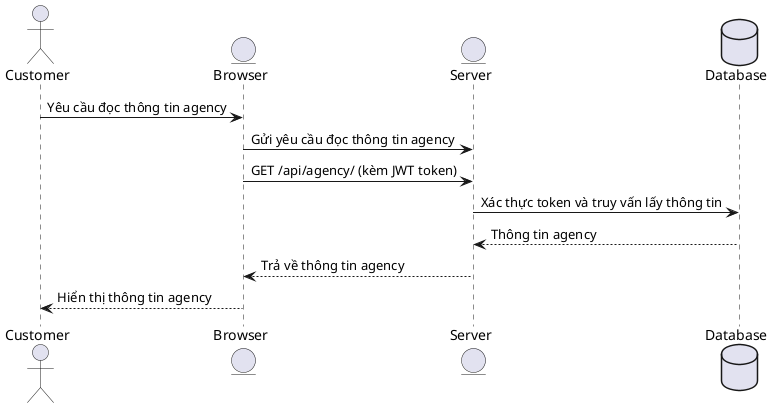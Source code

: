 @startuml

actor Customer
entity Browser
entity Server
database Database

' Customer: Đọc thông tin agency
Customer -> Browser: Yêu cầu đọc thông tin agency
Browser -> Server: Gửi yêu cầu đọc thông tin agency
Browser -> Server: GET /api/agency/ (kèm JWT token)
Server -> Database: Xác thực token và truy vấn lấy thông tin
Database --> Server: Thông tin agency
Server --> Browser: Trả về thông tin agency
Browser --> Customer: Hiển thị thông tin agency

@enduml
